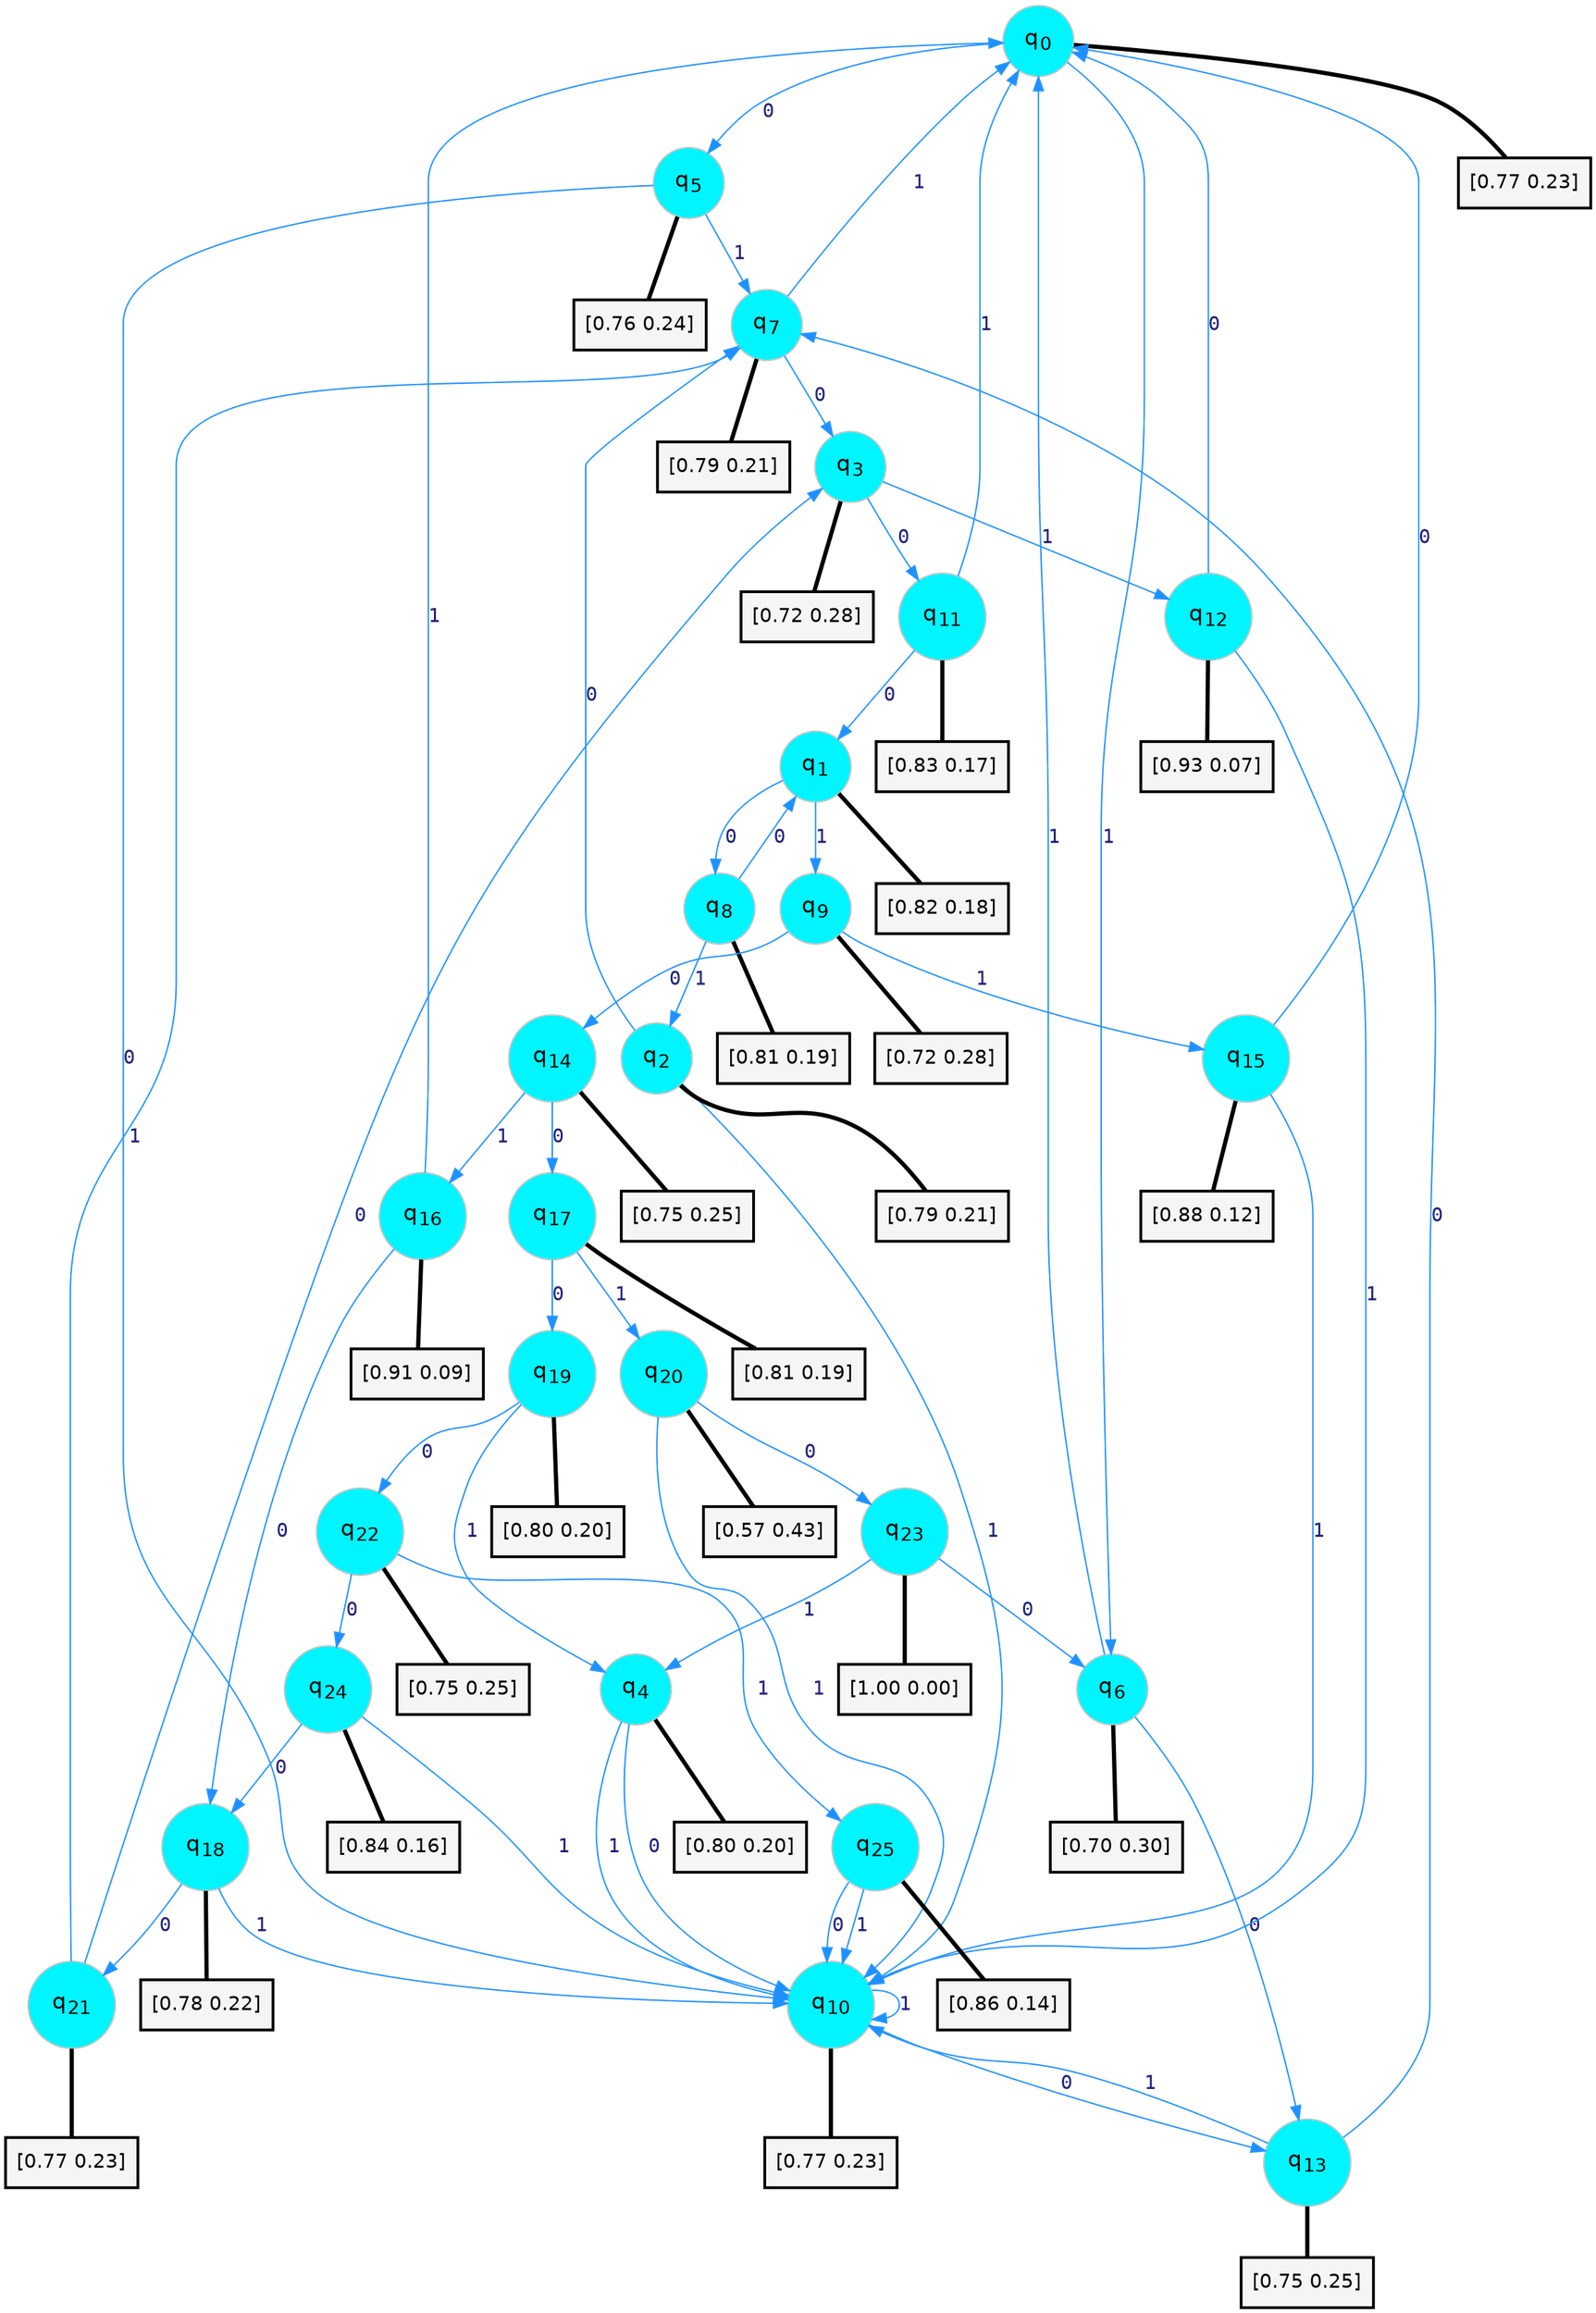 digraph G {
graph [
bgcolor=transparent, dpi=300, rankdir=TD, size="40,25"];
node [
color=gray, fillcolor=turquoise1, fontcolor=black, fontname=Helvetica, fontsize=16, fontweight=bold, shape=circle, style=filled];
edge [
arrowsize=1, color=dodgerblue1, fontcolor=midnightblue, fontname=courier, fontweight=bold, penwidth=1, style=solid, weight=20];
0[label=<q<SUB>0</SUB>>];
1[label=<q<SUB>1</SUB>>];
2[label=<q<SUB>2</SUB>>];
3[label=<q<SUB>3</SUB>>];
4[label=<q<SUB>4</SUB>>];
5[label=<q<SUB>5</SUB>>];
6[label=<q<SUB>6</SUB>>];
7[label=<q<SUB>7</SUB>>];
8[label=<q<SUB>8</SUB>>];
9[label=<q<SUB>9</SUB>>];
10[label=<q<SUB>10</SUB>>];
11[label=<q<SUB>11</SUB>>];
12[label=<q<SUB>12</SUB>>];
13[label=<q<SUB>13</SUB>>];
14[label=<q<SUB>14</SUB>>];
15[label=<q<SUB>15</SUB>>];
16[label=<q<SUB>16</SUB>>];
17[label=<q<SUB>17</SUB>>];
18[label=<q<SUB>18</SUB>>];
19[label=<q<SUB>19</SUB>>];
20[label=<q<SUB>20</SUB>>];
21[label=<q<SUB>21</SUB>>];
22[label=<q<SUB>22</SUB>>];
23[label=<q<SUB>23</SUB>>];
24[label=<q<SUB>24</SUB>>];
25[label=<q<SUB>25</SUB>>];
26[label="[0.77 0.23]", shape=box,fontcolor=black, fontname=Helvetica, fontsize=14, penwidth=2, fillcolor=whitesmoke,color=black];
27[label="[0.82 0.18]", shape=box,fontcolor=black, fontname=Helvetica, fontsize=14, penwidth=2, fillcolor=whitesmoke,color=black];
28[label="[0.79 0.21]", shape=box,fontcolor=black, fontname=Helvetica, fontsize=14, penwidth=2, fillcolor=whitesmoke,color=black];
29[label="[0.72 0.28]", shape=box,fontcolor=black, fontname=Helvetica, fontsize=14, penwidth=2, fillcolor=whitesmoke,color=black];
30[label="[0.80 0.20]", shape=box,fontcolor=black, fontname=Helvetica, fontsize=14, penwidth=2, fillcolor=whitesmoke,color=black];
31[label="[0.76 0.24]", shape=box,fontcolor=black, fontname=Helvetica, fontsize=14, penwidth=2, fillcolor=whitesmoke,color=black];
32[label="[0.70 0.30]", shape=box,fontcolor=black, fontname=Helvetica, fontsize=14, penwidth=2, fillcolor=whitesmoke,color=black];
33[label="[0.79 0.21]", shape=box,fontcolor=black, fontname=Helvetica, fontsize=14, penwidth=2, fillcolor=whitesmoke,color=black];
34[label="[0.81 0.19]", shape=box,fontcolor=black, fontname=Helvetica, fontsize=14, penwidth=2, fillcolor=whitesmoke,color=black];
35[label="[0.72 0.28]", shape=box,fontcolor=black, fontname=Helvetica, fontsize=14, penwidth=2, fillcolor=whitesmoke,color=black];
36[label="[0.77 0.23]", shape=box,fontcolor=black, fontname=Helvetica, fontsize=14, penwidth=2, fillcolor=whitesmoke,color=black];
37[label="[0.83 0.17]", shape=box,fontcolor=black, fontname=Helvetica, fontsize=14, penwidth=2, fillcolor=whitesmoke,color=black];
38[label="[0.93 0.07]", shape=box,fontcolor=black, fontname=Helvetica, fontsize=14, penwidth=2, fillcolor=whitesmoke,color=black];
39[label="[0.75 0.25]", shape=box,fontcolor=black, fontname=Helvetica, fontsize=14, penwidth=2, fillcolor=whitesmoke,color=black];
40[label="[0.75 0.25]", shape=box,fontcolor=black, fontname=Helvetica, fontsize=14, penwidth=2, fillcolor=whitesmoke,color=black];
41[label="[0.88 0.12]", shape=box,fontcolor=black, fontname=Helvetica, fontsize=14, penwidth=2, fillcolor=whitesmoke,color=black];
42[label="[0.91 0.09]", shape=box,fontcolor=black, fontname=Helvetica, fontsize=14, penwidth=2, fillcolor=whitesmoke,color=black];
43[label="[0.81 0.19]", shape=box,fontcolor=black, fontname=Helvetica, fontsize=14, penwidth=2, fillcolor=whitesmoke,color=black];
44[label="[0.78 0.22]", shape=box,fontcolor=black, fontname=Helvetica, fontsize=14, penwidth=2, fillcolor=whitesmoke,color=black];
45[label="[0.80 0.20]", shape=box,fontcolor=black, fontname=Helvetica, fontsize=14, penwidth=2, fillcolor=whitesmoke,color=black];
46[label="[0.57 0.43]", shape=box,fontcolor=black, fontname=Helvetica, fontsize=14, penwidth=2, fillcolor=whitesmoke,color=black];
47[label="[0.77 0.23]", shape=box,fontcolor=black, fontname=Helvetica, fontsize=14, penwidth=2, fillcolor=whitesmoke,color=black];
48[label="[0.75 0.25]", shape=box,fontcolor=black, fontname=Helvetica, fontsize=14, penwidth=2, fillcolor=whitesmoke,color=black];
49[label="[1.00 0.00]", shape=box,fontcolor=black, fontname=Helvetica, fontsize=14, penwidth=2, fillcolor=whitesmoke,color=black];
50[label="[0.84 0.16]", shape=box,fontcolor=black, fontname=Helvetica, fontsize=14, penwidth=2, fillcolor=whitesmoke,color=black];
51[label="[0.86 0.14]", shape=box,fontcolor=black, fontname=Helvetica, fontsize=14, penwidth=2, fillcolor=whitesmoke,color=black];
0->5 [label=0];
0->6 [label=1];
0->26 [arrowhead=none, penwidth=3,color=black];
1->8 [label=0];
1->9 [label=1];
1->27 [arrowhead=none, penwidth=3,color=black];
2->7 [label=0];
2->10 [label=1];
2->28 [arrowhead=none, penwidth=3,color=black];
3->11 [label=0];
3->12 [label=1];
3->29 [arrowhead=none, penwidth=3,color=black];
4->10 [label=0];
4->10 [label=1];
4->30 [arrowhead=none, penwidth=3,color=black];
5->10 [label=0];
5->7 [label=1];
5->31 [arrowhead=none, penwidth=3,color=black];
6->13 [label=0];
6->0 [label=1];
6->32 [arrowhead=none, penwidth=3,color=black];
7->3 [label=0];
7->0 [label=1];
7->33 [arrowhead=none, penwidth=3,color=black];
8->1 [label=0];
8->2 [label=1];
8->34 [arrowhead=none, penwidth=3,color=black];
9->14 [label=0];
9->15 [label=1];
9->35 [arrowhead=none, penwidth=3,color=black];
10->13 [label=0];
10->10 [label=1];
10->36 [arrowhead=none, penwidth=3,color=black];
11->1 [label=0];
11->0 [label=1];
11->37 [arrowhead=none, penwidth=3,color=black];
12->0 [label=0];
12->10 [label=1];
12->38 [arrowhead=none, penwidth=3,color=black];
13->7 [label=0];
13->10 [label=1];
13->39 [arrowhead=none, penwidth=3,color=black];
14->17 [label=0];
14->16 [label=1];
14->40 [arrowhead=none, penwidth=3,color=black];
15->0 [label=0];
15->10 [label=1];
15->41 [arrowhead=none, penwidth=3,color=black];
16->18 [label=0];
16->0 [label=1];
16->42 [arrowhead=none, penwidth=3,color=black];
17->19 [label=0];
17->20 [label=1];
17->43 [arrowhead=none, penwidth=3,color=black];
18->21 [label=0];
18->10 [label=1];
18->44 [arrowhead=none, penwidth=3,color=black];
19->22 [label=0];
19->4 [label=1];
19->45 [arrowhead=none, penwidth=3,color=black];
20->23 [label=0];
20->10 [label=1];
20->46 [arrowhead=none, penwidth=3,color=black];
21->3 [label=0];
21->7 [label=1];
21->47 [arrowhead=none, penwidth=3,color=black];
22->24 [label=0];
22->25 [label=1];
22->48 [arrowhead=none, penwidth=3,color=black];
23->6 [label=0];
23->4 [label=1];
23->49 [arrowhead=none, penwidth=3,color=black];
24->18 [label=0];
24->10 [label=1];
24->50 [arrowhead=none, penwidth=3,color=black];
25->10 [label=0];
25->10 [label=1];
25->51 [arrowhead=none, penwidth=3,color=black];
}
